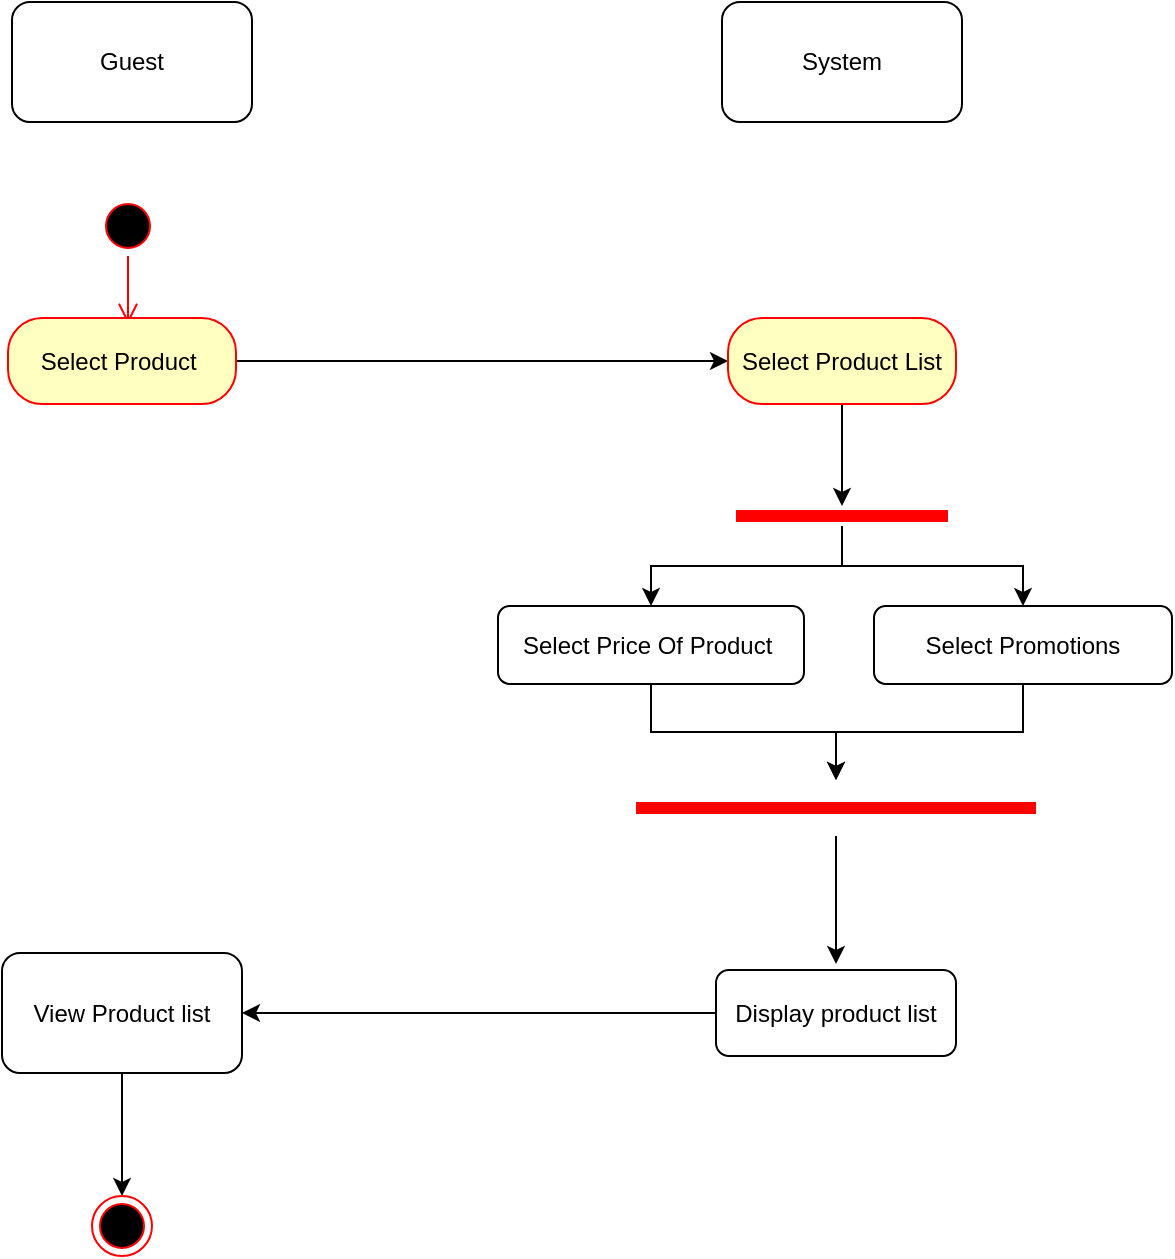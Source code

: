 <mxfile version="26.2.14">
  <diagram id="a3LiUhuJhLkfsxVwg8fu" name="Trang-1">
    <mxGraphModel dx="1338" dy="1360" grid="0" gridSize="10" guides="1" tooltips="1" connect="1" arrows="1" fold="1" page="0" pageScale="1" pageWidth="827" pageHeight="1169" math="0" shadow="0">
      <root>
        <mxCell id="0" />
        <mxCell id="1" parent="0" />
        <mxCell id="byuWySnRiiRMzN8VW3jf-25" value="Guest" style="rounded=1;whiteSpace=wrap;html=1;" vertex="1" parent="1">
          <mxGeometry x="-65" y="-298" width="120" height="60" as="geometry" />
        </mxCell>
        <mxCell id="byuWySnRiiRMzN8VW3jf-26" value="System" style="rounded=1;whiteSpace=wrap;html=1;" vertex="1" parent="1">
          <mxGeometry x="290" y="-298" width="120" height="60" as="geometry" />
        </mxCell>
        <mxCell id="byuWySnRiiRMzN8VW3jf-27" value="" style="ellipse;html=1;shape=startState;fillColor=#000000;strokeColor=#ff0000;" vertex="1" parent="1">
          <mxGeometry x="-22" y="-201" width="30" height="30" as="geometry" />
        </mxCell>
        <mxCell id="byuWySnRiiRMzN8VW3jf-28" value="" style="edgeStyle=orthogonalEdgeStyle;html=1;verticalAlign=bottom;endArrow=open;endSize=8;strokeColor=#ff0000;rounded=0;" edge="1" source="byuWySnRiiRMzN8VW3jf-27" parent="1">
          <mxGeometry relative="1" as="geometry">
            <mxPoint x="-7" y="-137" as="targetPoint" />
          </mxGeometry>
        </mxCell>
        <mxCell id="byuWySnRiiRMzN8VW3jf-33" value="" style="edgeStyle=orthogonalEdgeStyle;rounded=0;orthogonalLoop=1;jettySize=auto;html=1;" edge="1" parent="1" source="byuWySnRiiRMzN8VW3jf-29" target="byuWySnRiiRMzN8VW3jf-32">
          <mxGeometry relative="1" as="geometry" />
        </mxCell>
        <mxCell id="byuWySnRiiRMzN8VW3jf-29" value="Select Product&amp;nbsp;" style="rounded=1;whiteSpace=wrap;html=1;arcSize=40;fontColor=#000000;fillColor=#ffffc0;strokeColor=#ff0000;" vertex="1" parent="1">
          <mxGeometry x="-67" y="-140" width="114" height="43" as="geometry" />
        </mxCell>
        <mxCell id="byuWySnRiiRMzN8VW3jf-34" style="edgeStyle=orthogonalEdgeStyle;rounded=0;orthogonalLoop=1;jettySize=auto;html=1;exitX=0.5;exitY=1;exitDx=0;exitDy=0;" edge="1" parent="1" source="byuWySnRiiRMzN8VW3jf-32" target="byuWySnRiiRMzN8VW3jf-35">
          <mxGeometry relative="1" as="geometry">
            <mxPoint x="350" y="-51.6" as="targetPoint" />
          </mxGeometry>
        </mxCell>
        <mxCell id="byuWySnRiiRMzN8VW3jf-32" value="Select Product List" style="rounded=1;whiteSpace=wrap;html=1;arcSize=40;fontColor=#000000;fillColor=#ffffc0;strokeColor=#ff0000;" vertex="1" parent="1">
          <mxGeometry x="293" y="-140" width="114" height="43" as="geometry" />
        </mxCell>
        <mxCell id="byuWySnRiiRMzN8VW3jf-44" value="" style="edgeStyle=orthogonalEdgeStyle;rounded=0;orthogonalLoop=1;jettySize=auto;html=1;" edge="1" parent="1" source="byuWySnRiiRMzN8VW3jf-35" target="byuWySnRiiRMzN8VW3jf-36">
          <mxGeometry relative="1" as="geometry" />
        </mxCell>
        <mxCell id="byuWySnRiiRMzN8VW3jf-45" value="" style="edgeStyle=orthogonalEdgeStyle;rounded=0;orthogonalLoop=1;jettySize=auto;html=1;" edge="1" parent="1" source="byuWySnRiiRMzN8VW3jf-35" target="byuWySnRiiRMzN8VW3jf-37">
          <mxGeometry relative="1" as="geometry" />
        </mxCell>
        <mxCell id="byuWySnRiiRMzN8VW3jf-35" value="" style="shape=line;html=1;strokeWidth=6;strokeColor=#ff0000;" vertex="1" parent="1">
          <mxGeometry x="297" y="-46" width="106" height="10" as="geometry" />
        </mxCell>
        <mxCell id="byuWySnRiiRMzN8VW3jf-51" value="" style="edgeStyle=orthogonalEdgeStyle;rounded=0;orthogonalLoop=1;jettySize=auto;html=1;" edge="1" parent="1" source="byuWySnRiiRMzN8VW3jf-36" target="byuWySnRiiRMzN8VW3jf-49">
          <mxGeometry relative="1" as="geometry" />
        </mxCell>
        <mxCell id="byuWySnRiiRMzN8VW3jf-36" value="Select Price Of Product&amp;nbsp;" style="rounded=1;whiteSpace=wrap;html=1;" vertex="1" parent="1">
          <mxGeometry x="178" y="4" width="153" height="39" as="geometry" />
        </mxCell>
        <mxCell id="byuWySnRiiRMzN8VW3jf-52" value="" style="edgeStyle=orthogonalEdgeStyle;rounded=0;orthogonalLoop=1;jettySize=auto;html=1;" edge="1" parent="1" source="byuWySnRiiRMzN8VW3jf-37" target="byuWySnRiiRMzN8VW3jf-49">
          <mxGeometry relative="1" as="geometry" />
        </mxCell>
        <mxCell id="byuWySnRiiRMzN8VW3jf-37" value="Select Promotions" style="rounded=1;whiteSpace=wrap;html=1;" vertex="1" parent="1">
          <mxGeometry x="366" y="4" width="149" height="39" as="geometry" />
        </mxCell>
        <mxCell id="byuWySnRiiRMzN8VW3jf-54" value="" style="edgeStyle=orthogonalEdgeStyle;rounded=0;orthogonalLoop=1;jettySize=auto;html=1;" edge="1" parent="1" source="byuWySnRiiRMzN8VW3jf-49">
          <mxGeometry relative="1" as="geometry">
            <mxPoint x="347" y="183" as="targetPoint" />
          </mxGeometry>
        </mxCell>
        <mxCell id="byuWySnRiiRMzN8VW3jf-49" value="" style="shape=line;html=1;strokeWidth=6;strokeColor=#ff0000;" vertex="1" parent="1">
          <mxGeometry x="247" y="91" width="200" height="28" as="geometry" />
        </mxCell>
        <mxCell id="byuWySnRiiRMzN8VW3jf-57" value="" style="edgeStyle=orthogonalEdgeStyle;rounded=0;orthogonalLoop=1;jettySize=auto;html=1;" edge="1" parent="1" source="byuWySnRiiRMzN8VW3jf-55" target="byuWySnRiiRMzN8VW3jf-56">
          <mxGeometry relative="1" as="geometry" />
        </mxCell>
        <mxCell id="byuWySnRiiRMzN8VW3jf-55" value="Display product list" style="rounded=1;whiteSpace=wrap;html=1;" vertex="1" parent="1">
          <mxGeometry x="287" y="186" width="120" height="43" as="geometry" />
        </mxCell>
        <mxCell id="byuWySnRiiRMzN8VW3jf-60" value="" style="edgeStyle=orthogonalEdgeStyle;rounded=0;orthogonalLoop=1;jettySize=auto;html=1;" edge="1" parent="1" source="byuWySnRiiRMzN8VW3jf-56" target="byuWySnRiiRMzN8VW3jf-58">
          <mxGeometry relative="1" as="geometry" />
        </mxCell>
        <mxCell id="byuWySnRiiRMzN8VW3jf-56" value="View Product list" style="rounded=1;whiteSpace=wrap;html=1;" vertex="1" parent="1">
          <mxGeometry x="-70" y="177.5" width="120" height="60" as="geometry" />
        </mxCell>
        <mxCell id="byuWySnRiiRMzN8VW3jf-58" value="" style="ellipse;html=1;shape=endState;fillColor=#000000;strokeColor=#ff0000;" vertex="1" parent="1">
          <mxGeometry x="-25" y="299" width="30" height="30" as="geometry" />
        </mxCell>
        <mxCell id="byuWySnRiiRMzN8VW3jf-59" style="edgeStyle=orthogonalEdgeStyle;rounded=0;orthogonalLoop=1;jettySize=auto;html=1;exitX=0.5;exitY=1;exitDx=0;exitDy=0;" edge="1" parent="1" source="byuWySnRiiRMzN8VW3jf-56" target="byuWySnRiiRMzN8VW3jf-56">
          <mxGeometry relative="1" as="geometry" />
        </mxCell>
      </root>
    </mxGraphModel>
  </diagram>
</mxfile>
